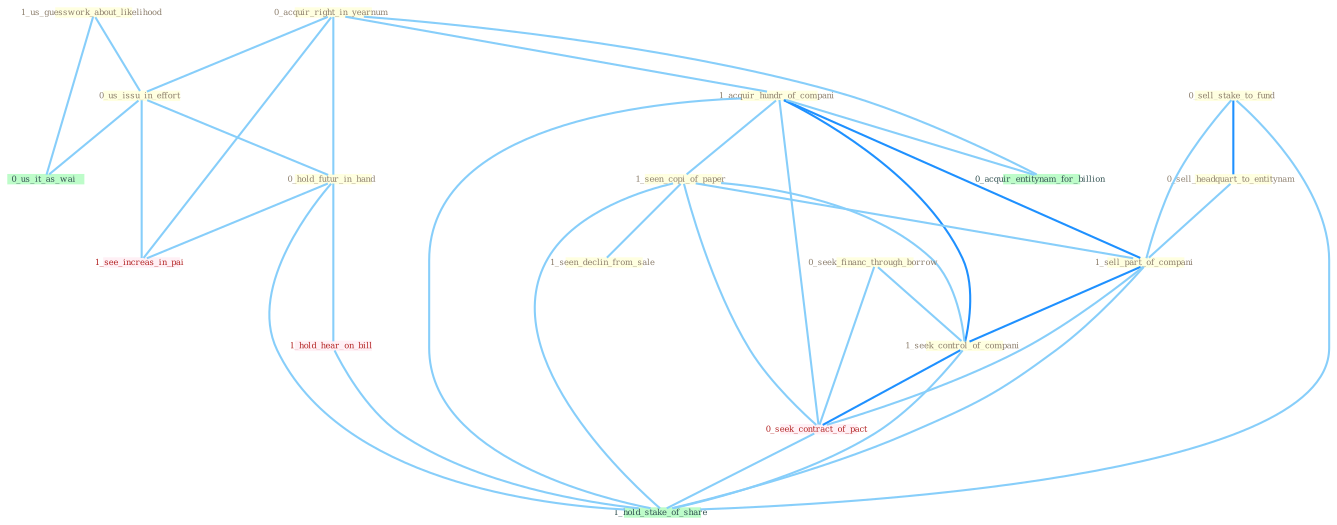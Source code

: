 Graph G{ 
    node
    [shape=polygon,style=filled,width=.5,height=.06,color="#BDFCC9",fixedsize=true,fontsize=4,
    fontcolor="#2f4f4f"];
    {node
    [color="#ffffe0", fontcolor="#8b7d6b"] "1_us_guesswork_about_likelihood " "0_sell_stake_to_fund " "0_sell_headquart_to_entitynam " "0_acquir_right_in_yearnum " "1_acquir_hundr_of_compani " "0_us_issu_in_effort " "1_seen_copi_of_paper " "1_seen_declin_from_sale " "0_seek_financ_through_borrow " "1_sell_part_of_compani " "1_seek_control_of_compani " "0_hold_futur_in_hand "}
{node [color="#fff0f5", fontcolor="#b22222"] "0_seek_contract_of_pact " "1_see_increas_in_pai " "1_hold_hear_on_bill "}
edge [color="#B0E2FF"];

	"1_us_guesswork_about_likelihood " -- "0_us_issu_in_effort " [w="1", color="#87cefa" ];
	"1_us_guesswork_about_likelihood " -- "0_us_it_as_wai " [w="1", color="#87cefa" ];
	"0_sell_stake_to_fund " -- "0_sell_headquart_to_entitynam " [w="2", color="#1e90ff" , len=0.8];
	"0_sell_stake_to_fund " -- "1_sell_part_of_compani " [w="1", color="#87cefa" ];
	"0_sell_stake_to_fund " -- "1_hold_stake_of_share " [w="1", color="#87cefa" ];
	"0_sell_headquart_to_entitynam " -- "1_sell_part_of_compani " [w="1", color="#87cefa" ];
	"0_acquir_right_in_yearnum " -- "1_acquir_hundr_of_compani " [w="1", color="#87cefa" ];
	"0_acquir_right_in_yearnum " -- "0_us_issu_in_effort " [w="1", color="#87cefa" ];
	"0_acquir_right_in_yearnum " -- "0_hold_futur_in_hand " [w="1", color="#87cefa" ];
	"0_acquir_right_in_yearnum " -- "0_acquir_entitynam_for_billion " [w="1", color="#87cefa" ];
	"0_acquir_right_in_yearnum " -- "1_see_increas_in_pai " [w="1", color="#87cefa" ];
	"1_acquir_hundr_of_compani " -- "1_seen_copi_of_paper " [w="1", color="#87cefa" ];
	"1_acquir_hundr_of_compani " -- "1_sell_part_of_compani " [w="2", color="#1e90ff" , len=0.8];
	"1_acquir_hundr_of_compani " -- "1_seek_control_of_compani " [w="2", color="#1e90ff" , len=0.8];
	"1_acquir_hundr_of_compani " -- "0_seek_contract_of_pact " [w="1", color="#87cefa" ];
	"1_acquir_hundr_of_compani " -- "0_acquir_entitynam_for_billion " [w="1", color="#87cefa" ];
	"1_acquir_hundr_of_compani " -- "1_hold_stake_of_share " [w="1", color="#87cefa" ];
	"0_us_issu_in_effort " -- "0_hold_futur_in_hand " [w="1", color="#87cefa" ];
	"0_us_issu_in_effort " -- "0_us_it_as_wai " [w="1", color="#87cefa" ];
	"0_us_issu_in_effort " -- "1_see_increas_in_pai " [w="1", color="#87cefa" ];
	"1_seen_copi_of_paper " -- "1_seen_declin_from_sale " [w="1", color="#87cefa" ];
	"1_seen_copi_of_paper " -- "1_sell_part_of_compani " [w="1", color="#87cefa" ];
	"1_seen_copi_of_paper " -- "1_seek_control_of_compani " [w="1", color="#87cefa" ];
	"1_seen_copi_of_paper " -- "0_seek_contract_of_pact " [w="1", color="#87cefa" ];
	"1_seen_copi_of_paper " -- "1_hold_stake_of_share " [w="1", color="#87cefa" ];
	"0_seek_financ_through_borrow " -- "1_seek_control_of_compani " [w="1", color="#87cefa" ];
	"0_seek_financ_through_borrow " -- "0_seek_contract_of_pact " [w="1", color="#87cefa" ];
	"1_sell_part_of_compani " -- "1_seek_control_of_compani " [w="2", color="#1e90ff" , len=0.8];
	"1_sell_part_of_compani " -- "0_seek_contract_of_pact " [w="1", color="#87cefa" ];
	"1_sell_part_of_compani " -- "1_hold_stake_of_share " [w="1", color="#87cefa" ];
	"1_seek_control_of_compani " -- "0_seek_contract_of_pact " [w="2", color="#1e90ff" , len=0.8];
	"1_seek_control_of_compani " -- "1_hold_stake_of_share " [w="1", color="#87cefa" ];
	"0_hold_futur_in_hand " -- "1_see_increas_in_pai " [w="1", color="#87cefa" ];
	"0_hold_futur_in_hand " -- "1_hold_hear_on_bill " [w="1", color="#87cefa" ];
	"0_hold_futur_in_hand " -- "1_hold_stake_of_share " [w="1", color="#87cefa" ];
	"0_seek_contract_of_pact " -- "1_hold_stake_of_share " [w="1", color="#87cefa" ];
	"1_hold_hear_on_bill " -- "1_hold_stake_of_share " [w="1", color="#87cefa" ];
}